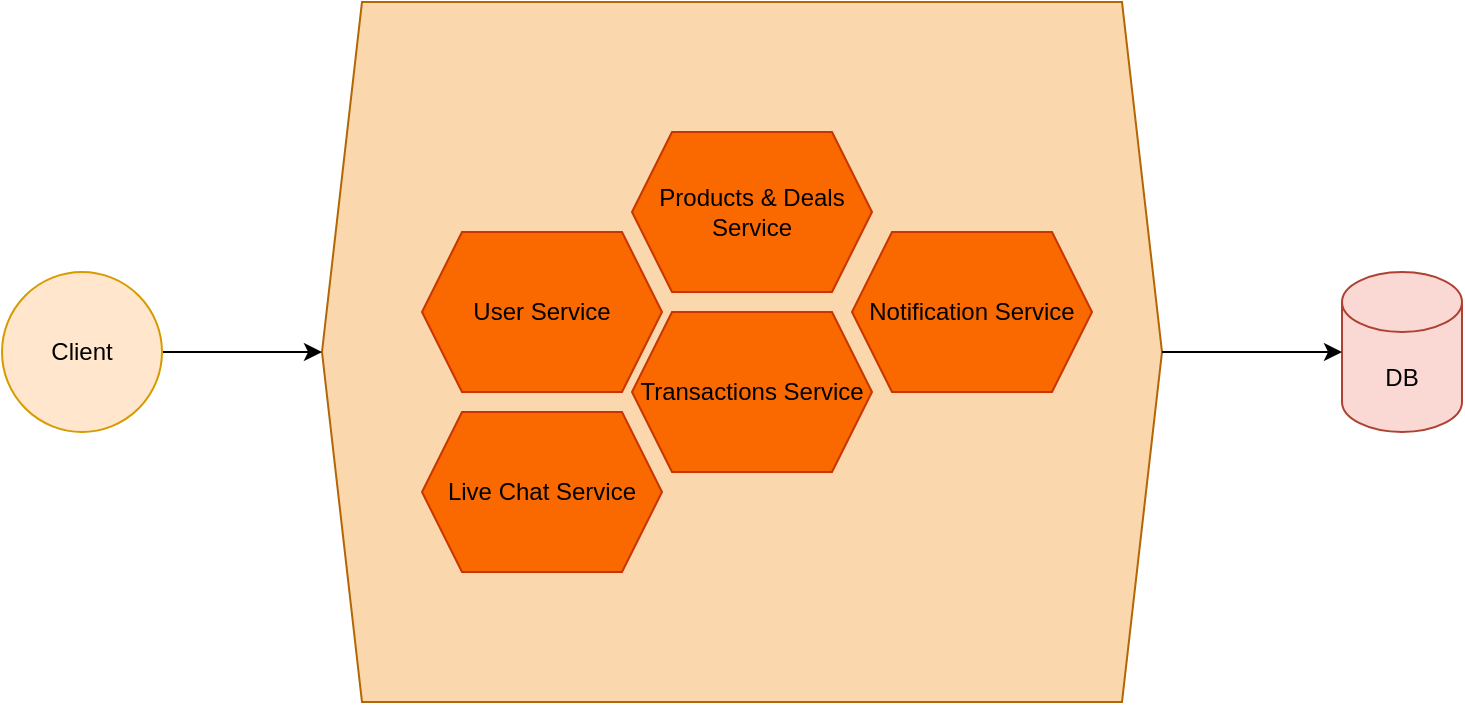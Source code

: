 <mxfile version="24.8.4">
  <diagram name="Page-1" id="amRMrM5RBJRlF3jiEJqW">
    <mxGraphModel dx="1050" dy="522" grid="1" gridSize="10" guides="1" tooltips="1" connect="1" arrows="1" fold="1" page="1" pageScale="1" pageWidth="850" pageHeight="1100" math="0" shadow="0">
      <root>
        <mxCell id="0" />
        <mxCell id="1" parent="0" />
        <mxCell id="qOJDX_KbaQW_5tkjL04m-18" value="" style="shape=hexagon;perimeter=hexagonPerimeter2;whiteSpace=wrap;html=1;fixedSize=1;fillColor=#fad7ac;strokeColor=#b46504;" vertex="1" parent="1">
          <mxGeometry x="270" y="75" width="420" height="350" as="geometry" />
        </mxCell>
        <mxCell id="qOJDX_KbaQW_5tkjL04m-20" style="edgeStyle=orthogonalEdgeStyle;rounded=0;orthogonalLoop=1;jettySize=auto;html=1;exitX=1;exitY=0.5;exitDx=0;exitDy=0;entryX=0;entryY=0.5;entryDx=0;entryDy=0;" edge="1" parent="1" source="qOJDX_KbaQW_5tkjL04m-2" target="qOJDX_KbaQW_5tkjL04m-18">
          <mxGeometry relative="1" as="geometry" />
        </mxCell>
        <mxCell id="qOJDX_KbaQW_5tkjL04m-2" value="Client" style="ellipse;whiteSpace=wrap;html=1;aspect=fixed;fillColor=#ffe6cc;strokeColor=#d79b00;" vertex="1" parent="1">
          <mxGeometry x="110" y="210" width="80" height="80" as="geometry" />
        </mxCell>
        <mxCell id="qOJDX_KbaQW_5tkjL04m-12" value="Products &amp;amp; Deals Service" style="shape=hexagon;perimeter=hexagonPerimeter2;whiteSpace=wrap;html=1;fixedSize=1;size=20;fillColor=#fa6800;fontColor=#000000;strokeColor=#C73500;" vertex="1" parent="1">
          <mxGeometry x="425" y="140" width="120" height="80" as="geometry" />
        </mxCell>
        <mxCell id="qOJDX_KbaQW_5tkjL04m-13" value="Notification Service" style="shape=hexagon;perimeter=hexagonPerimeter2;whiteSpace=wrap;html=1;fixedSize=1;size=20;fillColor=#fa6800;fontColor=#000000;strokeColor=#C73500;" vertex="1" parent="1">
          <mxGeometry x="535" y="190" width="120" height="80" as="geometry" />
        </mxCell>
        <mxCell id="qOJDX_KbaQW_5tkjL04m-14" value="Transactions Service" style="shape=hexagon;perimeter=hexagonPerimeter2;whiteSpace=wrap;html=1;fixedSize=1;size=20;fillColor=#fa6800;fontColor=#000000;strokeColor=#C73500;" vertex="1" parent="1">
          <mxGeometry x="425" y="230" width="120" height="80" as="geometry" />
        </mxCell>
        <mxCell id="qOJDX_KbaQW_5tkjL04m-15" value="User Service" style="shape=hexagon;perimeter=hexagonPerimeter2;whiteSpace=wrap;html=1;fixedSize=1;size=20;fillColor=#fa6800;fontColor=#000000;strokeColor=#C73500;" vertex="1" parent="1">
          <mxGeometry x="320" y="190" width="120" height="80" as="geometry" />
        </mxCell>
        <mxCell id="qOJDX_KbaQW_5tkjL04m-16" value="Live Chat Service" style="shape=hexagon;perimeter=hexagonPerimeter2;whiteSpace=wrap;html=1;fixedSize=1;size=20;fillColor=#fa6800;fontColor=#000000;strokeColor=#C73500;" vertex="1" parent="1">
          <mxGeometry x="320" y="280" width="120" height="80" as="geometry" />
        </mxCell>
        <mxCell id="qOJDX_KbaQW_5tkjL04m-23" value="DB" style="shape=cylinder3;whiteSpace=wrap;html=1;boundedLbl=1;backgroundOutline=1;size=15;fillColor=#fad9d5;strokeColor=#ae4132;" vertex="1" parent="1">
          <mxGeometry x="780" y="210" width="60" height="80" as="geometry" />
        </mxCell>
        <mxCell id="qOJDX_KbaQW_5tkjL04m-24" style="edgeStyle=orthogonalEdgeStyle;rounded=0;orthogonalLoop=1;jettySize=auto;html=1;exitX=1;exitY=0.5;exitDx=0;exitDy=0;entryX=0;entryY=0.5;entryDx=0;entryDy=0;entryPerimeter=0;" edge="1" parent="1" source="qOJDX_KbaQW_5tkjL04m-18" target="qOJDX_KbaQW_5tkjL04m-23">
          <mxGeometry relative="1" as="geometry" />
        </mxCell>
      </root>
    </mxGraphModel>
  </diagram>
</mxfile>
